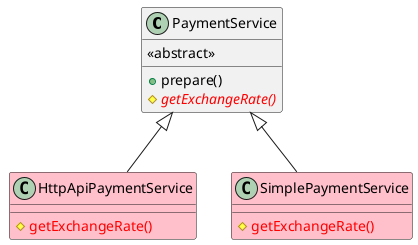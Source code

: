 @startuml
class PaymentService {
    <<abstract>>
    + prepare()
    # <color:red>getExchangeRate()</color> {abstract}
}

class HttpApiPaymentService #pink {
    # <color:red>getExchangeRate()</color>
}

class SimplePaymentService #pink {
    # <color:red>getExchangeRate()</color>
}

PaymentService <|-- HttpApiPaymentService
PaymentService <|-- SimplePaymentService
@enduml